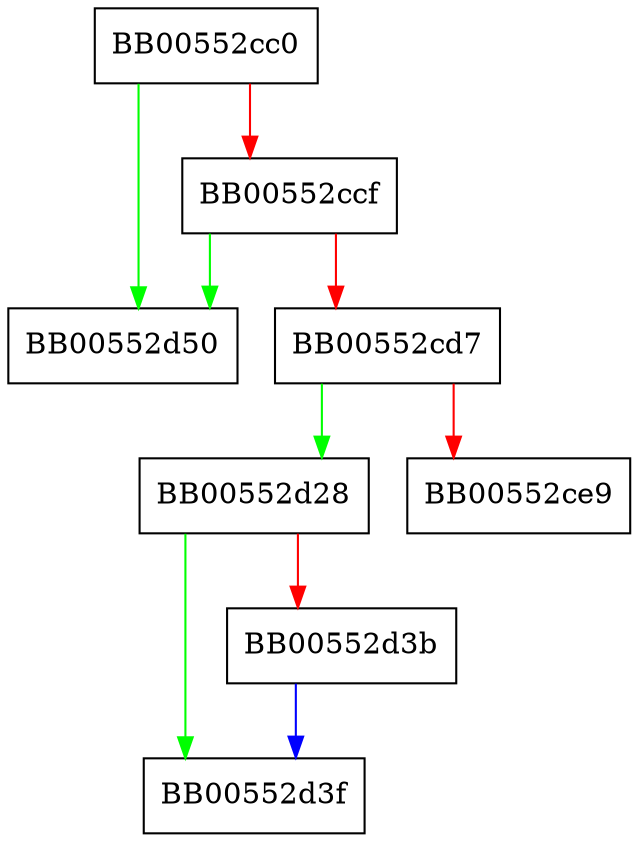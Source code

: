 digraph OSSL_CMP_ITAV_get0_caCerts {
  node [shape="box"];
  graph [splines=ortho];
  BB00552cc0 -> BB00552d50 [color="green"];
  BB00552cc0 -> BB00552ccf [color="red"];
  BB00552ccf -> BB00552d50 [color="green"];
  BB00552ccf -> BB00552cd7 [color="red"];
  BB00552cd7 -> BB00552d28 [color="green"];
  BB00552cd7 -> BB00552ce9 [color="red"];
  BB00552d28 -> BB00552d3f [color="green"];
  BB00552d28 -> BB00552d3b [color="red"];
  BB00552d3b -> BB00552d3f [color="blue"];
}